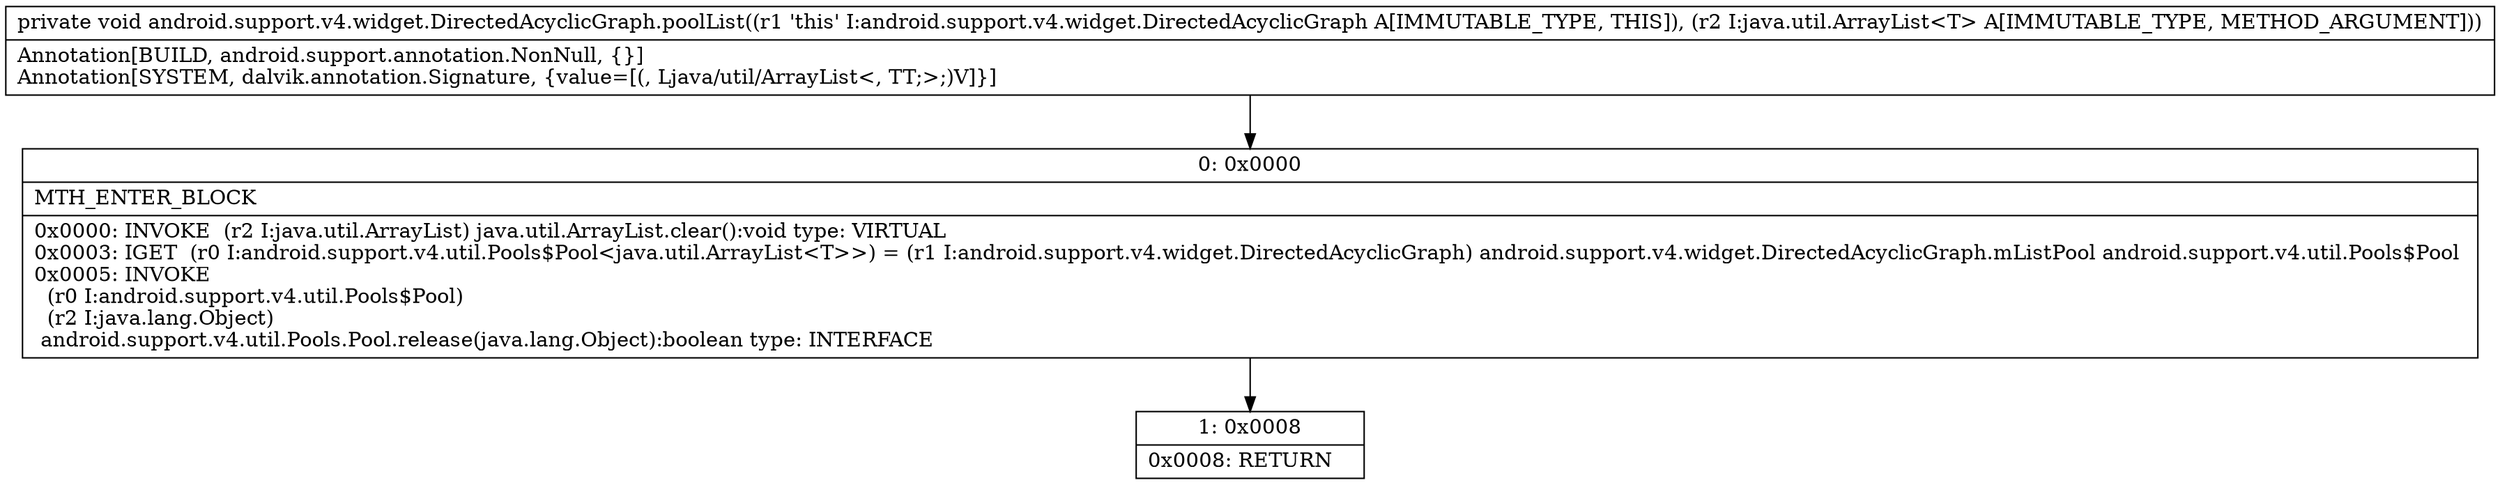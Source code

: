 digraph "CFG forandroid.support.v4.widget.DirectedAcyclicGraph.poolList(Ljava\/util\/ArrayList;)V" {
Node_0 [shape=record,label="{0\:\ 0x0000|MTH_ENTER_BLOCK\l|0x0000: INVOKE  (r2 I:java.util.ArrayList) java.util.ArrayList.clear():void type: VIRTUAL \l0x0003: IGET  (r0 I:android.support.v4.util.Pools$Pool\<java.util.ArrayList\<T\>\>) = (r1 I:android.support.v4.widget.DirectedAcyclicGraph) android.support.v4.widget.DirectedAcyclicGraph.mListPool android.support.v4.util.Pools$Pool \l0x0005: INVOKE  \l  (r0 I:android.support.v4.util.Pools$Pool)\l  (r2 I:java.lang.Object)\l android.support.v4.util.Pools.Pool.release(java.lang.Object):boolean type: INTERFACE \l}"];
Node_1 [shape=record,label="{1\:\ 0x0008|0x0008: RETURN   \l}"];
MethodNode[shape=record,label="{private void android.support.v4.widget.DirectedAcyclicGraph.poolList((r1 'this' I:android.support.v4.widget.DirectedAcyclicGraph A[IMMUTABLE_TYPE, THIS]), (r2 I:java.util.ArrayList\<T\> A[IMMUTABLE_TYPE, METHOD_ARGUMENT]))  | Annotation[BUILD, android.support.annotation.NonNull, \{\}]\lAnnotation[SYSTEM, dalvik.annotation.Signature, \{value=[(, Ljava\/util\/ArrayList\<, TT;\>;)V]\}]\l}"];
MethodNode -> Node_0;
Node_0 -> Node_1;
}

